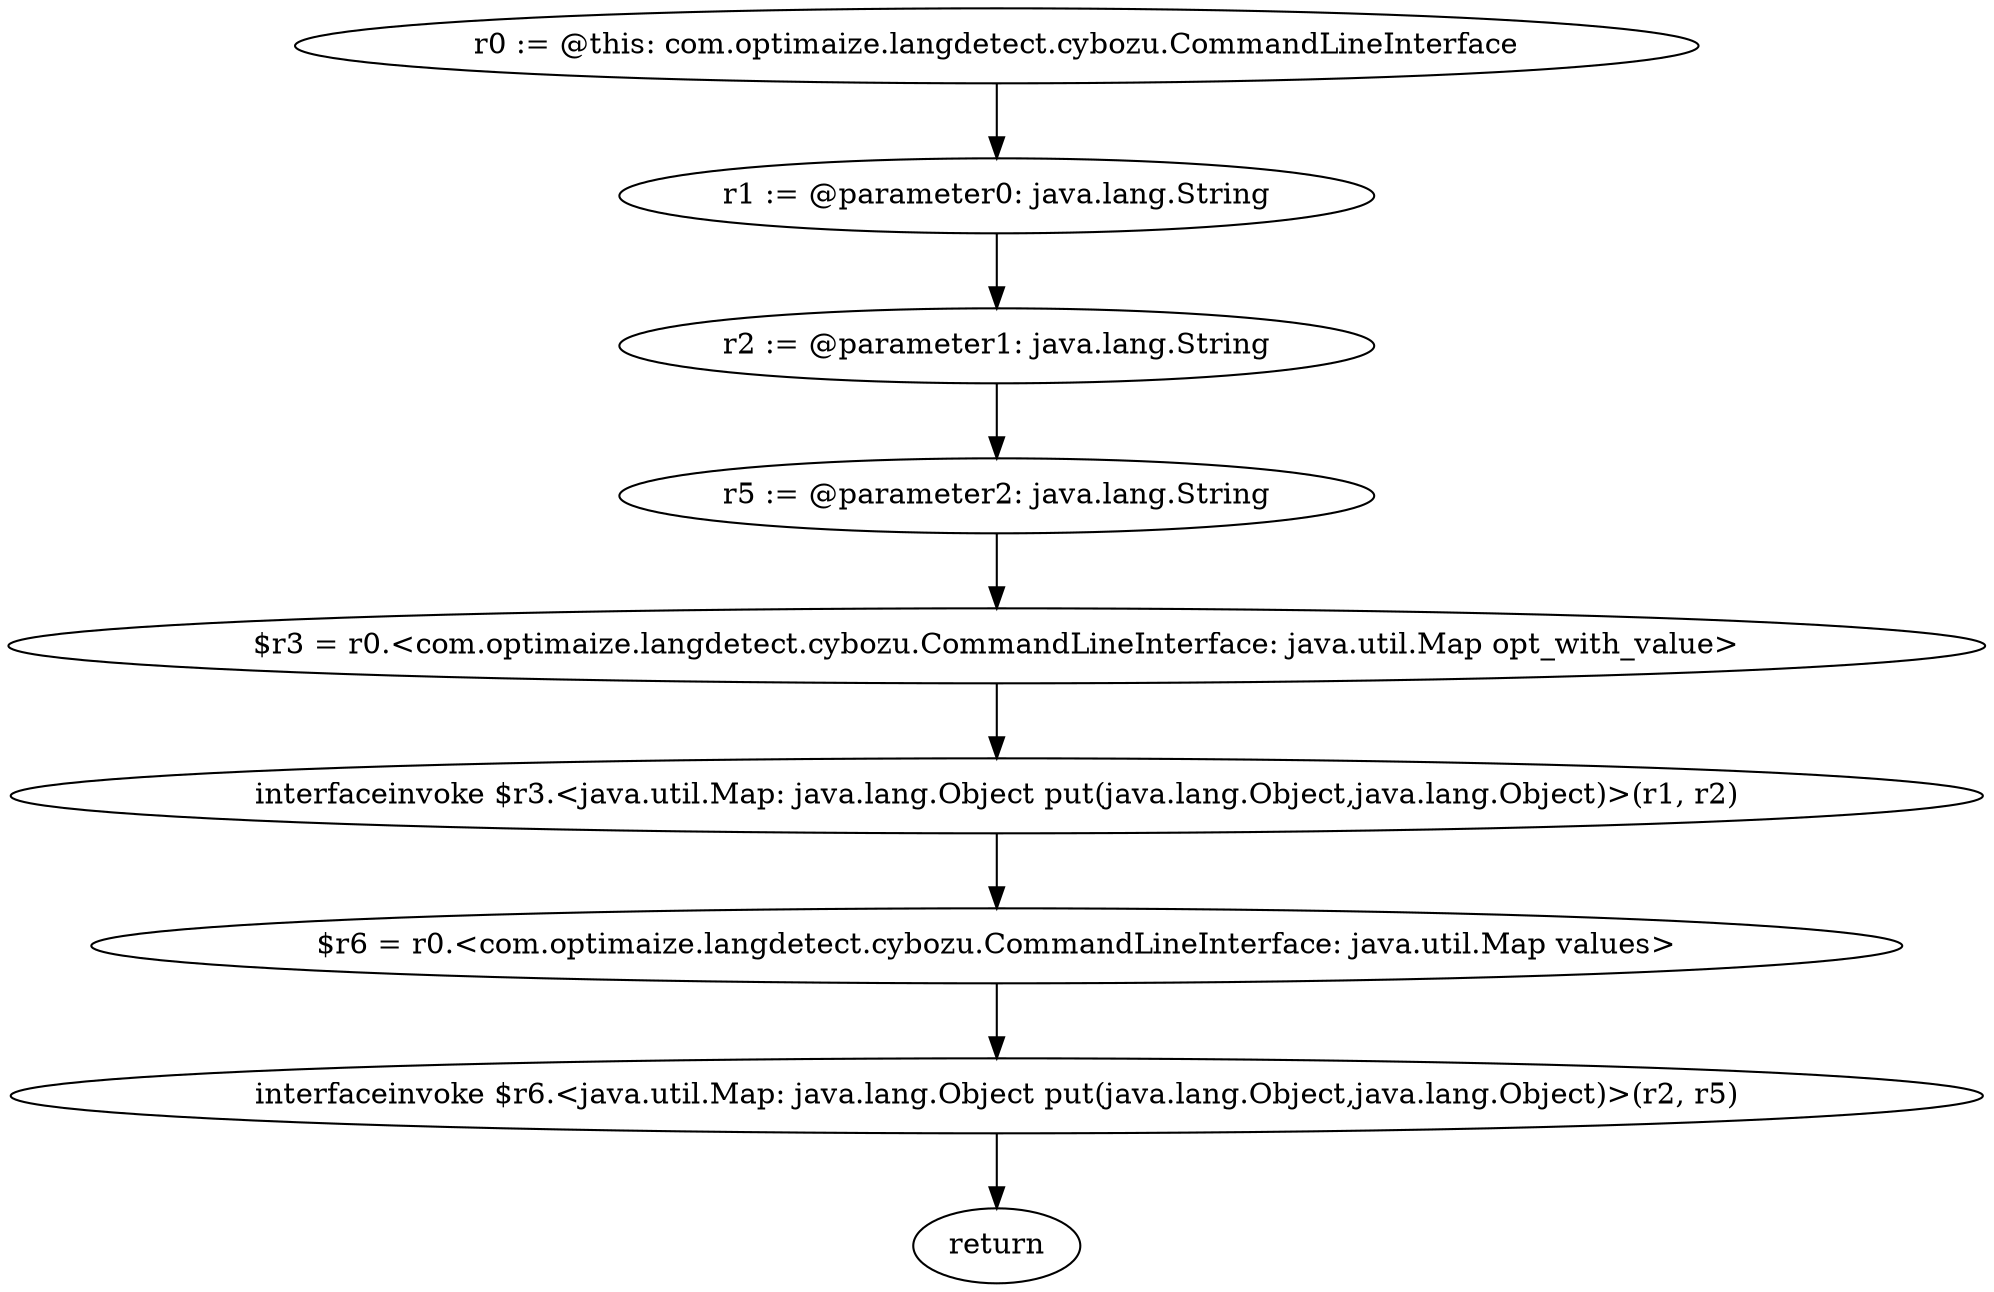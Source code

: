 digraph "unitGraph" {
    "r0 := @this: com.optimaize.langdetect.cybozu.CommandLineInterface"
    "r1 := @parameter0: java.lang.String"
    "r2 := @parameter1: java.lang.String"
    "r5 := @parameter2: java.lang.String"
    "$r3 = r0.<com.optimaize.langdetect.cybozu.CommandLineInterface: java.util.Map opt_with_value>"
    "interfaceinvoke $r3.<java.util.Map: java.lang.Object put(java.lang.Object,java.lang.Object)>(r1, r2)"
    "$r6 = r0.<com.optimaize.langdetect.cybozu.CommandLineInterface: java.util.Map values>"
    "interfaceinvoke $r6.<java.util.Map: java.lang.Object put(java.lang.Object,java.lang.Object)>(r2, r5)"
    "return"
    "r0 := @this: com.optimaize.langdetect.cybozu.CommandLineInterface"->"r1 := @parameter0: java.lang.String";
    "r1 := @parameter0: java.lang.String"->"r2 := @parameter1: java.lang.String";
    "r2 := @parameter1: java.lang.String"->"r5 := @parameter2: java.lang.String";
    "r5 := @parameter2: java.lang.String"->"$r3 = r0.<com.optimaize.langdetect.cybozu.CommandLineInterface: java.util.Map opt_with_value>";
    "$r3 = r0.<com.optimaize.langdetect.cybozu.CommandLineInterface: java.util.Map opt_with_value>"->"interfaceinvoke $r3.<java.util.Map: java.lang.Object put(java.lang.Object,java.lang.Object)>(r1, r2)";
    "interfaceinvoke $r3.<java.util.Map: java.lang.Object put(java.lang.Object,java.lang.Object)>(r1, r2)"->"$r6 = r0.<com.optimaize.langdetect.cybozu.CommandLineInterface: java.util.Map values>";
    "$r6 = r0.<com.optimaize.langdetect.cybozu.CommandLineInterface: java.util.Map values>"->"interfaceinvoke $r6.<java.util.Map: java.lang.Object put(java.lang.Object,java.lang.Object)>(r2, r5)";
    "interfaceinvoke $r6.<java.util.Map: java.lang.Object put(java.lang.Object,java.lang.Object)>(r2, r5)"->"return";
}

